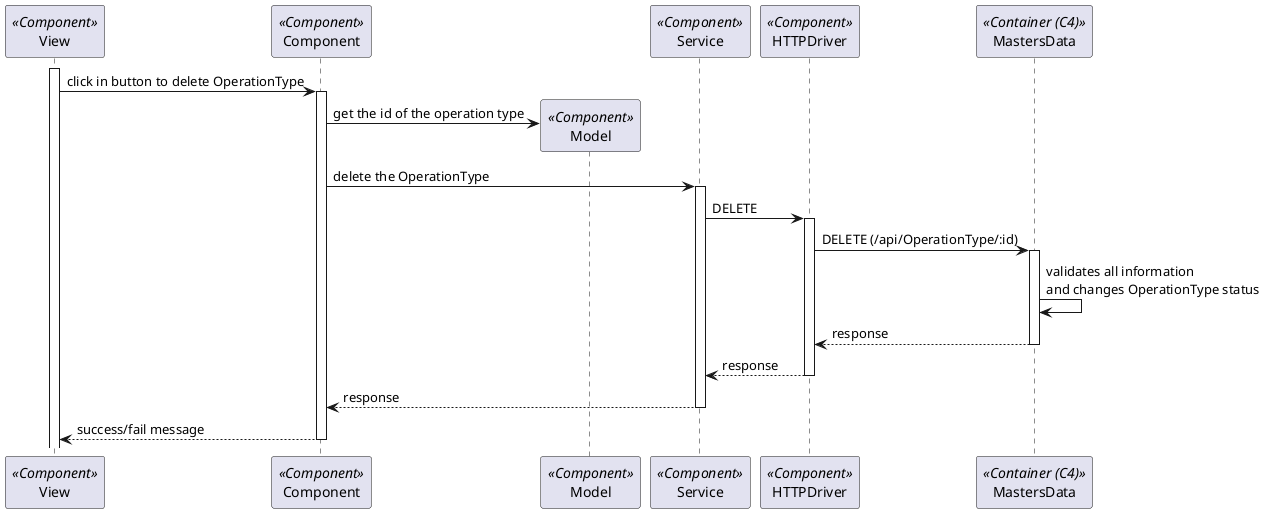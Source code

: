 ```plantuml
@startuml Process_View
participant View as View <<Component>>
participant Component as Component <<Component>>
participant Model as Model <<Component>>
participant Service as Service <<Component>>
participant HTTPDriver as HTTPDriver <<Component>>
participant MastersData as BE <<Container (C4)>>

activate View
View -> Component: click in button to delete OperationType
activate Component
Component -> Model**: get the id of the operation type
Component -> Service: delete the OperationType
activate Service
Service -> HTTPDriver: DELETE
activate HTTPDriver
HTTPDriver -> BE: DELETE (/api/OperationType/:id)
activate BE
BE -> BE: validates all information\nand changes OperationType status
return response
return response
return response
return success/fail message

@enduml
```